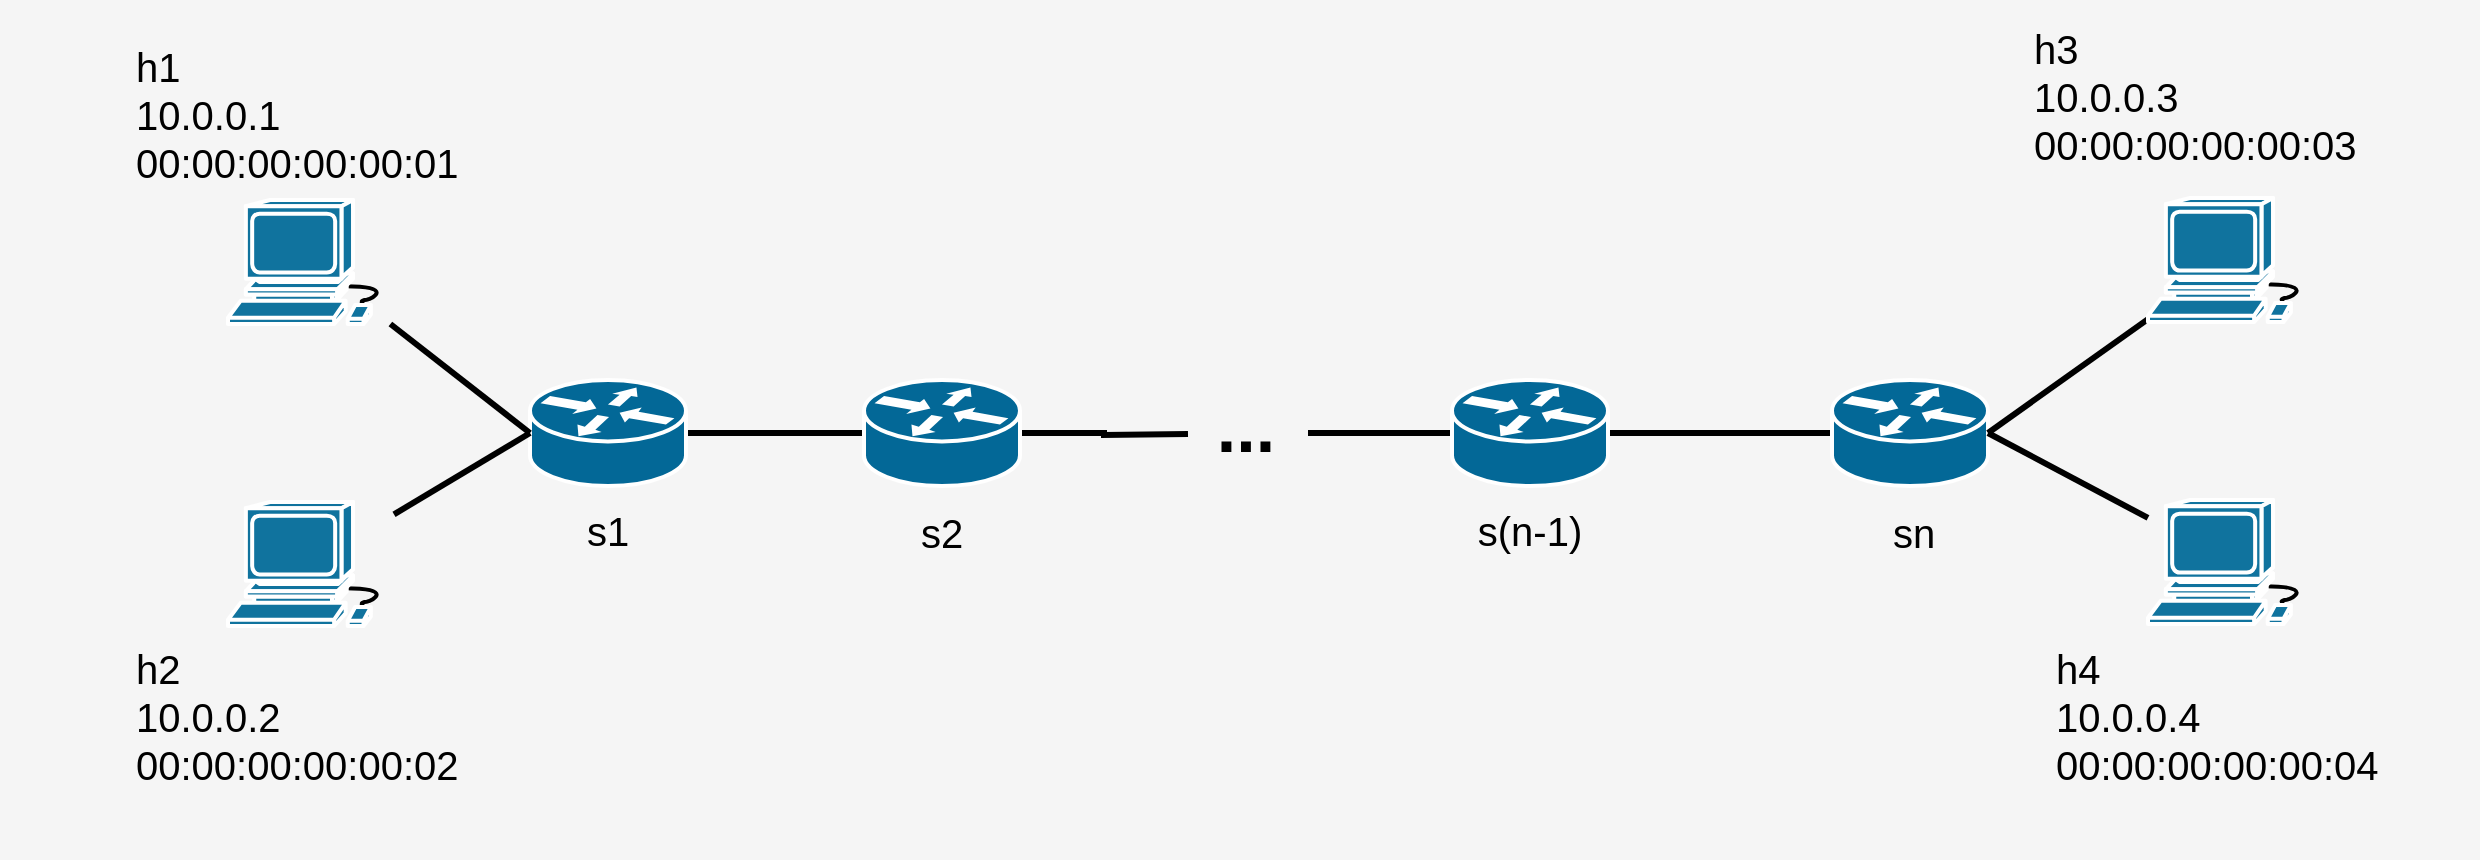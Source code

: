 <mxfile version="20.0.1"><diagram name="Page-1" id="c37626ed-c26b-45fb-9056-f9ebc6bb27b6"><mxGraphModel dx="1929" dy="1533" grid="1" gridSize="10" guides="1" tooltips="1" connect="1" arrows="1" fold="1" page="0" pageScale="1" pageWidth="1100" pageHeight="850" background="none" math="0" shadow="0"><root><mxCell id="0"/><mxCell id="1" parent="0"/><mxCell id="rw83c4tqwfTvwU4lA0fR-21" value="" style="whiteSpace=wrap;html=1;rounded=0;shadow=0;comic=0;strokeWidth=1;fontFamily=Verdana;fontSize=14;fillColor=#f5f5f5;strokeColor=none;verticalAlign=top;fontStyle=1" vertex="1" parent="1"><mxGeometry x="346" y="-280" width="1240" height="430" as="geometry"/></mxCell><mxCell id="rw83c4tqwfTvwU4lA0fR-5" style="edgeStyle=orthogonalEdgeStyle;rounded=0;orthogonalLoop=1;jettySize=auto;html=1;endArrow=none;endFill=0;strokeWidth=3;" edge="1" parent="1" source="rw83c4tqwfTvwU4lA0fR-1" target="rw83c4tqwfTvwU4lA0fR-2"><mxGeometry relative="1" as="geometry"/></mxCell><mxCell id="rw83c4tqwfTvwU4lA0fR-1" value="" style="shape=mxgraph.cisco.routers.router;html=1;dashed=0;fillColor=#036897;strokeColor=#ffffff;strokeWidth=2;verticalLabelPosition=bottom;verticalAlign=top;rounded=0;shadow=0;comic=0;fontFamily=Verdana;fontSize=12;" vertex="1" parent="1"><mxGeometry x="611" y="-90" width="78" height="53" as="geometry"/></mxCell><mxCell id="rw83c4tqwfTvwU4lA0fR-6" style="edgeStyle=orthogonalEdgeStyle;shape=connector;rounded=0;orthogonalLoop=1;jettySize=auto;html=1;labelBackgroundColor=default;fontFamily=Helvetica;fontSize=11;fontColor=default;endArrow=none;endFill=0;strokeColor=default;strokeWidth=3;" edge="1" parent="1" source="rw83c4tqwfTvwU4lA0fR-2"><mxGeometry relative="1" as="geometry"><mxPoint x="940" y="-63" as="targetPoint"/></mxGeometry></mxCell><mxCell id="rw83c4tqwfTvwU4lA0fR-2" value="" style="shape=mxgraph.cisco.routers.router;html=1;dashed=0;fillColor=#036897;strokeColor=#ffffff;strokeWidth=2;verticalLabelPosition=bottom;verticalAlign=top;rounded=0;shadow=0;comic=0;fontFamily=Verdana;fontSize=12;" vertex="1" parent="1"><mxGeometry x="778" y="-90" width="78" height="53" as="geometry"/></mxCell><mxCell id="rw83c4tqwfTvwU4lA0fR-7" style="edgeStyle=orthogonalEdgeStyle;shape=connector;rounded=0;orthogonalLoop=1;jettySize=auto;html=1;labelBackgroundColor=default;fontFamily=Helvetica;fontSize=11;fontColor=default;endArrow=none;endFill=0;strokeColor=default;strokeWidth=3;" edge="1" parent="1" source="rw83c4tqwfTvwU4lA0fR-3"><mxGeometry relative="1" as="geometry"><mxPoint x="1000" y="-63.5" as="targetPoint"/></mxGeometry></mxCell><mxCell id="rw83c4tqwfTvwU4lA0fR-9" style="edgeStyle=orthogonalEdgeStyle;shape=connector;rounded=0;orthogonalLoop=1;jettySize=auto;html=1;labelBackgroundColor=default;fontFamily=Helvetica;fontSize=11;fontColor=default;endArrow=none;endFill=0;strokeColor=default;strokeWidth=3;" edge="1" parent="1" source="rw83c4tqwfTvwU4lA0fR-3" target="rw83c4tqwfTvwU4lA0fR-4"><mxGeometry relative="1" as="geometry"/></mxCell><mxCell id="rw83c4tqwfTvwU4lA0fR-3" value="" style="shape=mxgraph.cisco.routers.router;html=1;dashed=0;fillColor=#036897;strokeColor=#ffffff;strokeWidth=2;verticalLabelPosition=bottom;verticalAlign=top;rounded=0;shadow=0;comic=0;fontFamily=Verdana;fontSize=12;" vertex="1" parent="1"><mxGeometry x="1072" y="-90" width="78" height="53" as="geometry"/></mxCell><mxCell id="rw83c4tqwfTvwU4lA0fR-4" value="" style="shape=mxgraph.cisco.routers.router;html=1;dashed=0;fillColor=#036897;strokeColor=#ffffff;strokeWidth=2;verticalLabelPosition=bottom;verticalAlign=top;rounded=0;shadow=0;comic=0;fontFamily=Verdana;fontSize=12;" vertex="1" parent="1"><mxGeometry x="1262" y="-90" width="78" height="53" as="geometry"/></mxCell><mxCell id="rw83c4tqwfTvwU4lA0fR-12" style="shape=connector;rounded=0;orthogonalLoop=1;jettySize=auto;html=1;entryX=0;entryY=0.5;entryDx=0;entryDy=0;entryPerimeter=0;labelBackgroundColor=default;fontFamily=Helvetica;fontSize=11;fontColor=default;endArrow=none;endFill=0;strokeColor=default;strokeWidth=3;" edge="1" parent="1" source="rw83c4tqwfTvwU4lA0fR-10" target="rw83c4tqwfTvwU4lA0fR-1"><mxGeometry relative="1" as="geometry"/></mxCell><mxCell id="rw83c4tqwfTvwU4lA0fR-10" value="" style="shape=mxgraph.cisco.computers_and_peripherals.workstation;html=1;dashed=0;fillColor=#10739E;strokeColor=#ffffff;strokeWidth=2;verticalLabelPosition=bottom;verticalAlign=top;fontFamily=Helvetica;fontSize=36;fontColor=#FFB366" vertex="1" parent="1"><mxGeometry x="460" y="-180" width="83" height="62" as="geometry"/></mxCell><mxCell id="rw83c4tqwfTvwU4lA0fR-14" style="edgeStyle=none;orthogonalLoop=1;jettySize=auto;html=1;entryX=0;entryY=0.5;entryDx=0;entryDy=0;entryPerimeter=0;fontFamily=Helvetica;fontSize=11;fontColor=default;endArrow=none;endFill=0;strokeWidth=3;" edge="1" parent="1" source="rw83c4tqwfTvwU4lA0fR-13" target="rw83c4tqwfTvwU4lA0fR-1"><mxGeometry relative="1" as="geometry"/></mxCell><mxCell id="rw83c4tqwfTvwU4lA0fR-13" value="" style="shape=mxgraph.cisco.computers_and_peripherals.workstation;html=1;dashed=0;fillColor=#10739E;strokeColor=#ffffff;strokeWidth=2;verticalLabelPosition=bottom;verticalAlign=top;fontFamily=Helvetica;fontSize=36;fontColor=#FFB366" vertex="1" parent="1"><mxGeometry x="460" y="-29" width="83" height="62" as="geometry"/></mxCell><mxCell id="rw83c4tqwfTvwU4lA0fR-17" style="edgeStyle=none;orthogonalLoop=1;jettySize=auto;html=1;entryX=1;entryY=0.5;entryDx=0;entryDy=0;entryPerimeter=0;fontFamily=Helvetica;fontSize=11;fontColor=default;endArrow=none;endFill=0;strokeWidth=3;" edge="1" parent="1" source="rw83c4tqwfTvwU4lA0fR-15" target="rw83c4tqwfTvwU4lA0fR-4"><mxGeometry relative="1" as="geometry"/></mxCell><mxCell id="rw83c4tqwfTvwU4lA0fR-15" value="" style="shape=mxgraph.cisco.computers_and_peripherals.workstation;html=1;dashed=0;fillColor=#10739E;strokeColor=#ffffff;strokeWidth=2;verticalLabelPosition=bottom;verticalAlign=top;fontFamily=Helvetica;fontSize=36;fontColor=#FFB366" vertex="1" parent="1"><mxGeometry x="1420" y="-181" width="83" height="62" as="geometry"/></mxCell><mxCell id="rw83c4tqwfTvwU4lA0fR-18" style="edgeStyle=none;orthogonalLoop=1;jettySize=auto;html=1;entryX=1;entryY=0.5;entryDx=0;entryDy=0;entryPerimeter=0;fontFamily=Helvetica;fontSize=11;fontColor=default;endArrow=none;endFill=0;strokeWidth=3;" edge="1" parent="1" source="rw83c4tqwfTvwU4lA0fR-16" target="rw83c4tqwfTvwU4lA0fR-4"><mxGeometry relative="1" as="geometry"/></mxCell><mxCell id="rw83c4tqwfTvwU4lA0fR-16" value="" style="shape=mxgraph.cisco.computers_and_peripherals.workstation;html=1;dashed=0;fillColor=#10739E;strokeColor=#ffffff;strokeWidth=2;verticalLabelPosition=bottom;verticalAlign=top;fontFamily=Helvetica;fontSize=36;fontColor=#FFB366" vertex="1" parent="1"><mxGeometry x="1420" y="-30" width="83" height="62" as="geometry"/></mxCell><mxCell id="rw83c4tqwfTvwU4lA0fR-19" value="&lt;font style=&quot;font-size: 35px;&quot;&gt;&lt;b&gt;&lt;font style=&quot;font-size: 35px;&quot;&gt;...&lt;/font&gt;&lt;/b&gt;&lt;/font&gt;" style="text;html=1;strokeColor=none;fillColor=none;align=center;verticalAlign=middle;whiteSpace=wrap;rounded=0;fontFamily=Helvetica;fontSize=11;fontColor=default;" vertex="1" parent="1"><mxGeometry x="939" y="-82" width="60" height="30" as="geometry"/></mxCell><mxCell id="rw83c4tqwfTvwU4lA0fR-20" style="edgeStyle=none;orthogonalLoop=1;jettySize=auto;html=1;exitX=0.5;exitY=1;exitDx=0;exitDy=0;fontFamily=Helvetica;fontSize=28;fontColor=default;endArrow=none;endFill=0;" edge="1" parent="1"><mxGeometry relative="1" as="geometry"><mxPoint x="975" y="-50" as="sourcePoint"/><mxPoint x="975" y="-50" as="targetPoint"/></mxGeometry></mxCell><mxCell id="rw83c4tqwfTvwU4lA0fR-22" value="&lt;div style=&quot;font-size: 20px;&quot; align=&quot;left&quot;&gt;&lt;font style=&quot;font-size: 20px;&quot;&gt;h1&lt;/font&gt;&lt;/div&gt;&lt;div style=&quot;font-size: 20px;&quot; align=&quot;left&quot;&gt;&lt;font style=&quot;font-size: 20px;&quot;&gt;10.0.0.1&lt;/font&gt;&lt;/div&gt;&lt;div style=&quot;font-size: 20px;&quot; align=&quot;left&quot;&gt;&lt;font style=&quot;font-size: 20px;&quot;&gt;00:00:00:00:00:01&lt;br&gt;&lt;/font&gt;&lt;/div&gt;&lt;div style=&quot;font-size: 20px;&quot; align=&quot;left&quot;&gt;&lt;font style=&quot;font-size: 20px;&quot;&gt;&lt;br&gt;&lt;/font&gt;&lt;/div&gt;" style="text;html=1;strokeColor=none;fillColor=none;align=left;verticalAlign=middle;whiteSpace=wrap;rounded=0;fontFamily=Helvetica;fontSize=35;fontColor=default;" vertex="1" parent="1"><mxGeometry x="411.5" y="-241" width="180" height="60" as="geometry"/></mxCell><mxCell id="rw83c4tqwfTvwU4lA0fR-24" value="&lt;div style=&quot;font-size: 20px;&quot; align=&quot;left&quot;&gt;&lt;font style=&quot;font-size: 20px;&quot;&gt;h2&lt;/font&gt;&lt;/div&gt;&lt;div style=&quot;font-size: 20px;&quot; align=&quot;left&quot;&gt;&lt;font style=&quot;font-size: 20px;&quot;&gt;10.0.0.2&lt;/font&gt;&lt;/div&gt;&lt;div style=&quot;font-size: 20px;&quot; align=&quot;left&quot;&gt;&lt;font style=&quot;font-size: 20px;&quot;&gt;00:00:00:00:00:02&lt;br&gt;&lt;/font&gt;&lt;/div&gt;&lt;div style=&quot;font-size: 20px;&quot; align=&quot;left&quot;&gt;&lt;font style=&quot;font-size: 20px;&quot;&gt;&lt;br&gt;&lt;/font&gt;&lt;/div&gt;" style="text;html=1;strokeColor=none;fillColor=none;align=left;verticalAlign=middle;whiteSpace=wrap;rounded=0;fontFamily=Helvetica;fontSize=35;fontColor=default;" vertex="1" parent="1"><mxGeometry x="411.5" y="60" width="180" height="60" as="geometry"/></mxCell><mxCell id="rw83c4tqwfTvwU4lA0fR-25" value="&lt;div style=&quot;font-size: 20px;&quot; align=&quot;left&quot;&gt;&lt;font style=&quot;font-size: 20px;&quot;&gt;h3&lt;/font&gt;&lt;/div&gt;&lt;div style=&quot;font-size: 20px;&quot; align=&quot;left&quot;&gt;&lt;font style=&quot;font-size: 20px;&quot;&gt;10.0.0.3&lt;/font&gt;&lt;/div&gt;&lt;div style=&quot;font-size: 20px;&quot; align=&quot;left&quot;&gt;&lt;font style=&quot;font-size: 20px;&quot;&gt;00:00:00:00:00:03&lt;br&gt;&lt;/font&gt;&lt;/div&gt;&lt;div style=&quot;font-size: 20px;&quot; align=&quot;left&quot;&gt;&lt;font style=&quot;font-size: 20px;&quot;&gt;&lt;br&gt;&lt;/font&gt;&lt;/div&gt;" style="text;html=1;strokeColor=none;fillColor=none;align=left;verticalAlign=middle;whiteSpace=wrap;rounded=0;fontFamily=Helvetica;fontSize=35;fontColor=default;" vertex="1" parent="1"><mxGeometry x="1361" y="-250" width="180" height="60" as="geometry"/></mxCell><mxCell id="rw83c4tqwfTvwU4lA0fR-26" value="&lt;div style=&quot;font-size: 20px;&quot; align=&quot;left&quot;&gt;&lt;font style=&quot;font-size: 20px;&quot;&gt;h4&lt;/font&gt;&lt;/div&gt;&lt;div style=&quot;font-size: 20px;&quot; align=&quot;left&quot;&gt;&lt;font style=&quot;font-size: 20px;&quot;&gt;10.0.0.4&lt;/font&gt;&lt;/div&gt;&lt;div style=&quot;font-size: 20px;&quot; align=&quot;left&quot;&gt;&lt;font style=&quot;font-size: 20px;&quot;&gt;00:00:00:00:00:04&lt;br&gt;&lt;/font&gt;&lt;/div&gt;&lt;div style=&quot;font-size: 20px;&quot; align=&quot;left&quot;&gt;&lt;font style=&quot;font-size: 20px;&quot;&gt;&lt;br&gt;&lt;/font&gt;&lt;/div&gt;" style="text;html=1;strokeColor=none;fillColor=none;align=left;verticalAlign=middle;whiteSpace=wrap;rounded=0;fontFamily=Helvetica;fontSize=35;fontColor=default;" vertex="1" parent="1"><mxGeometry x="1371.5" y="60" width="180" height="60" as="geometry"/></mxCell><mxCell id="rw83c4tqwfTvwU4lA0fR-27" value="s1" style="text;html=1;strokeColor=none;fillColor=none;align=center;verticalAlign=middle;whiteSpace=wrap;rounded=0;fontFamily=Helvetica;fontSize=20;fontColor=default;" vertex="1" parent="1"><mxGeometry x="620" y="-30" width="60" height="30" as="geometry"/></mxCell><mxCell id="rw83c4tqwfTvwU4lA0fR-28" value="s2" style="text;html=1;strokeColor=none;fillColor=none;align=center;verticalAlign=middle;whiteSpace=wrap;rounded=0;fontFamily=Helvetica;fontSize=20;fontColor=default;" vertex="1" parent="1"><mxGeometry x="787" y="-29" width="60" height="30" as="geometry"/></mxCell><mxCell id="rw83c4tqwfTvwU4lA0fR-29" value="s(n-1)" style="text;html=1;strokeColor=none;fillColor=none;align=center;verticalAlign=middle;whiteSpace=wrap;rounded=0;fontFamily=Helvetica;fontSize=20;fontColor=default;" vertex="1" parent="1"><mxGeometry x="1081" y="-30" width="60" height="30" as="geometry"/></mxCell><mxCell id="rw83c4tqwfTvwU4lA0fR-30" value="sn" style="text;html=1;strokeColor=none;fillColor=none;align=center;verticalAlign=middle;whiteSpace=wrap;rounded=0;fontFamily=Helvetica;fontSize=20;fontColor=default;" vertex="1" parent="1"><mxGeometry x="1273" y="-29" width="60" height="30" as="geometry"/></mxCell></root></mxGraphModel></diagram></mxfile>